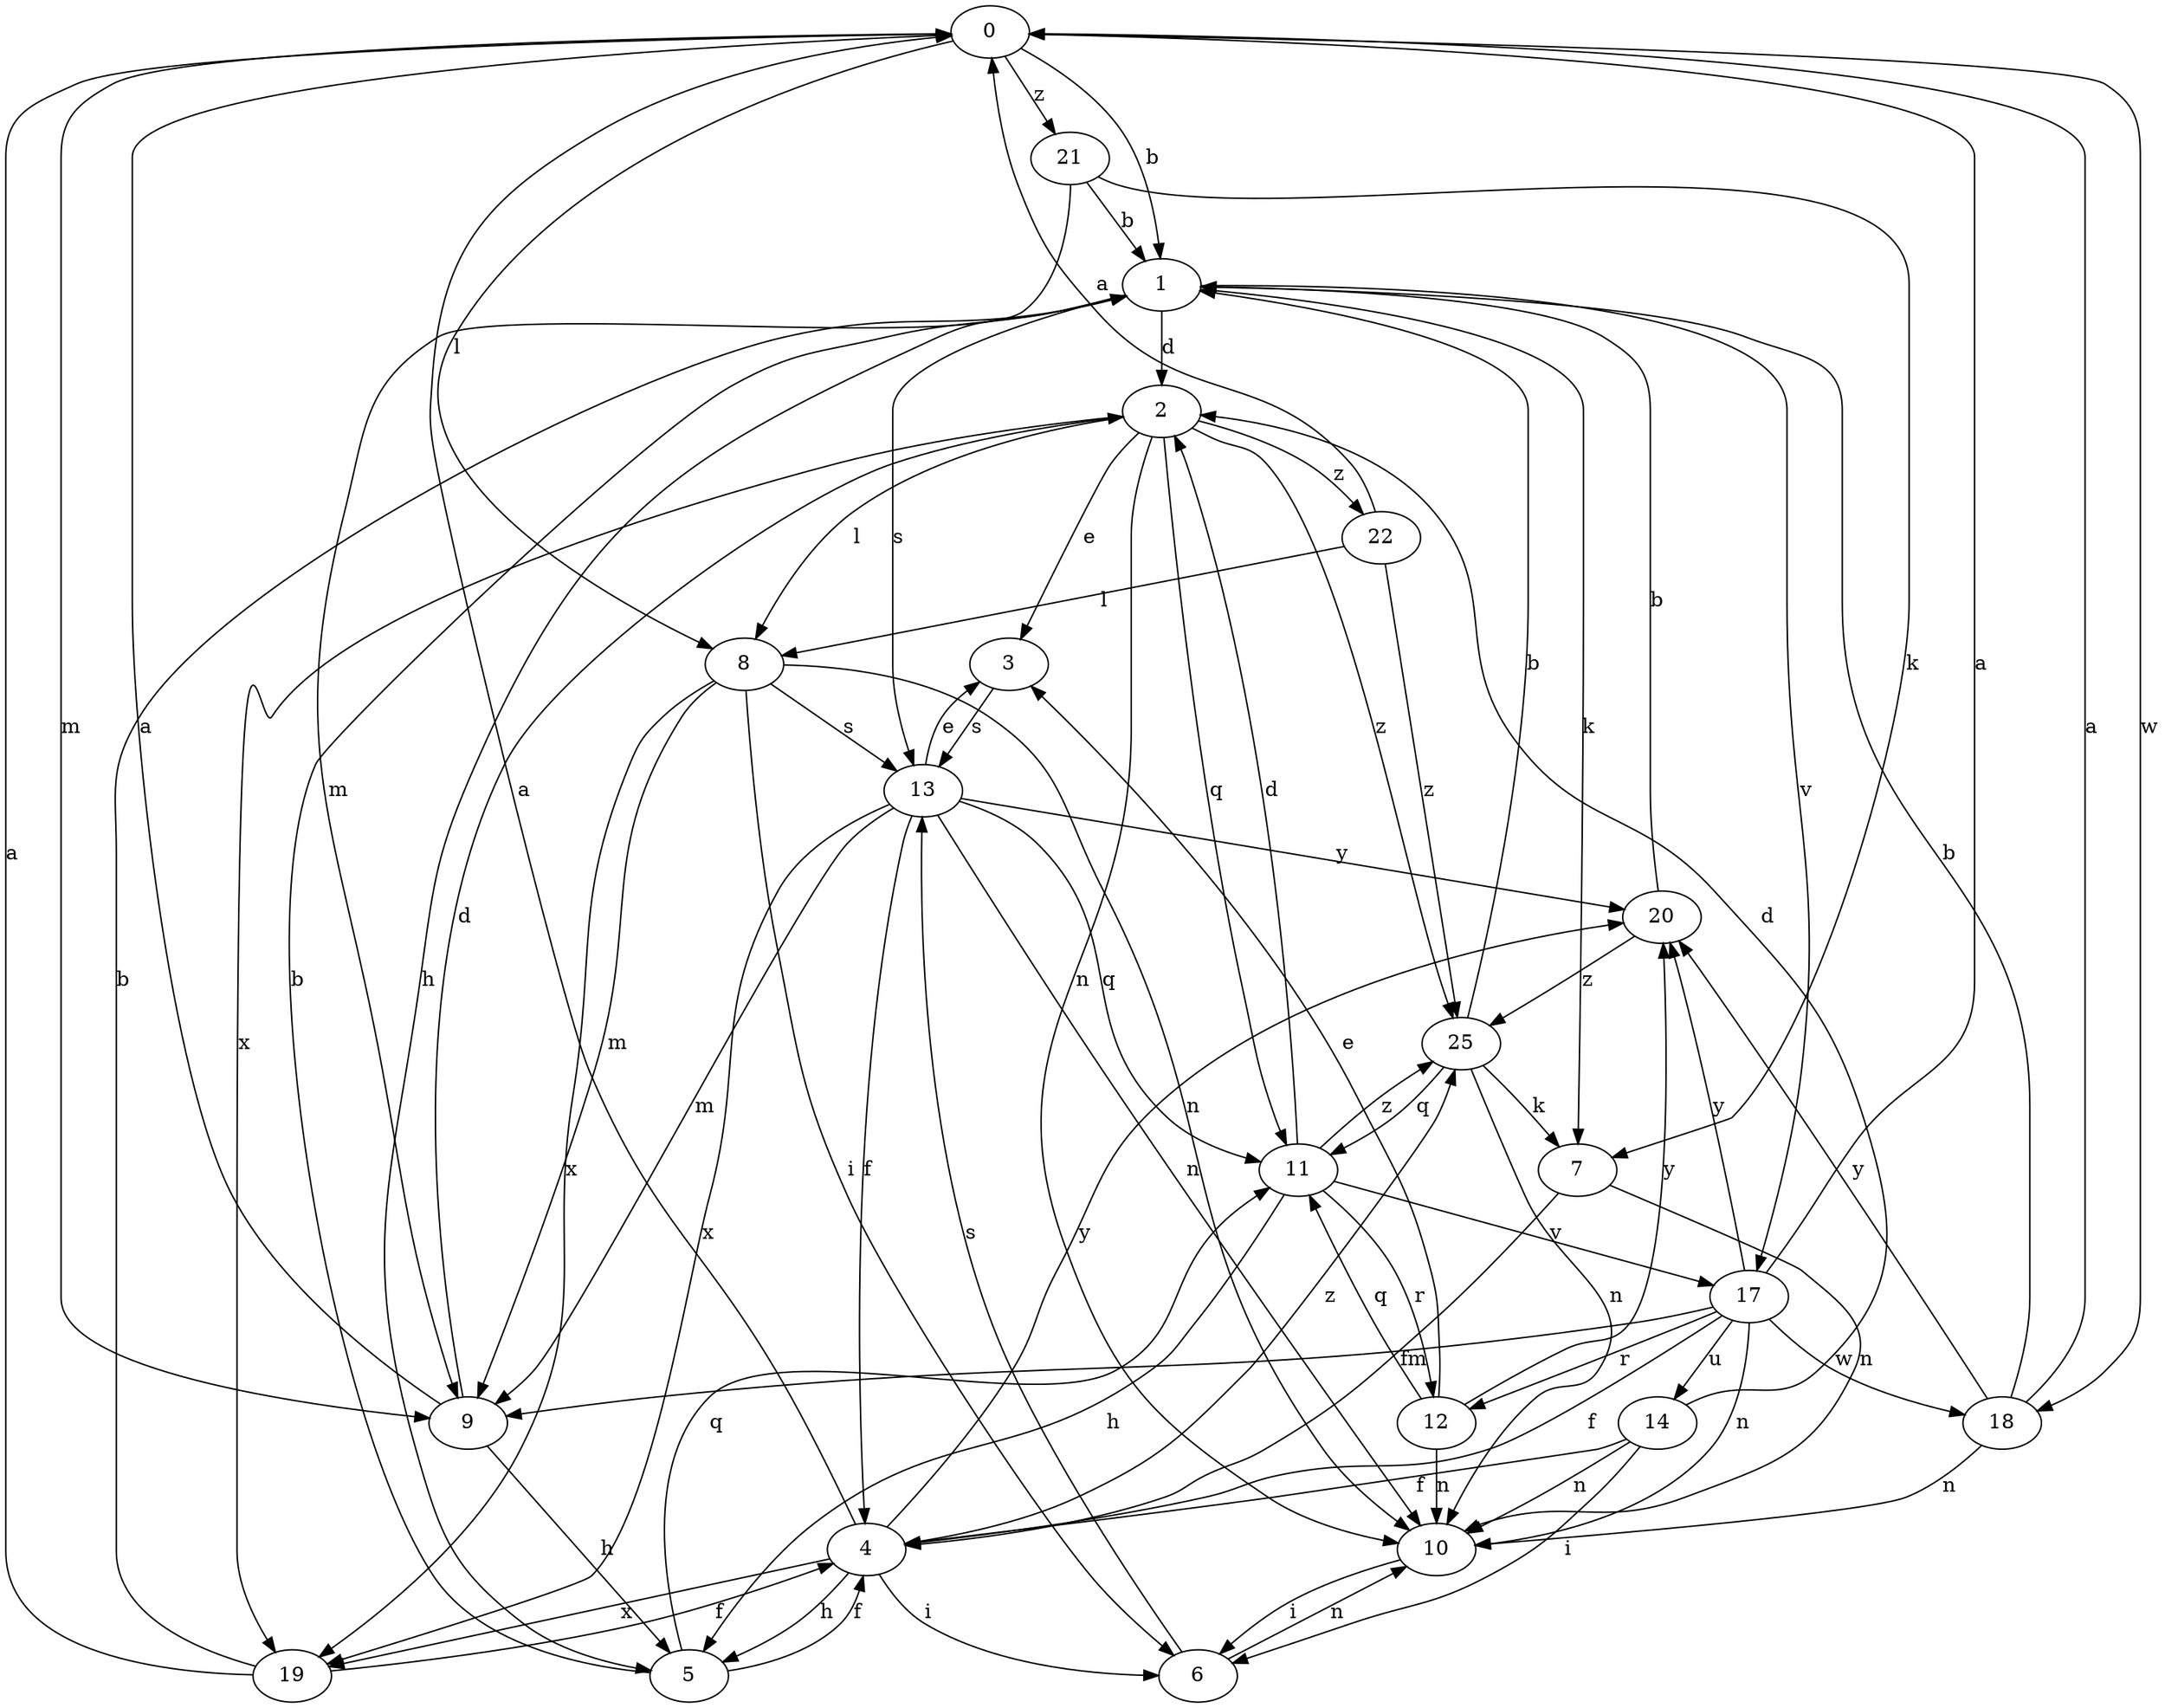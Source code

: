 strict digraph  {
0;
1;
2;
3;
4;
5;
6;
7;
8;
9;
10;
11;
12;
13;
14;
17;
18;
19;
20;
21;
22;
25;
0 -> 1  [label=b];
0 -> 8  [label=l];
0 -> 9  [label=m];
0 -> 18  [label=w];
0 -> 21  [label=z];
1 -> 2  [label=d];
1 -> 5  [label=h];
1 -> 7  [label=k];
1 -> 13  [label=s];
1 -> 17  [label=v];
2 -> 3  [label=e];
2 -> 8  [label=l];
2 -> 10  [label=n];
2 -> 11  [label=q];
2 -> 19  [label=x];
2 -> 22  [label=z];
2 -> 25  [label=z];
3 -> 13  [label=s];
4 -> 0  [label=a];
4 -> 5  [label=h];
4 -> 6  [label=i];
4 -> 19  [label=x];
4 -> 20  [label=y];
4 -> 25  [label=z];
5 -> 1  [label=b];
5 -> 4  [label=f];
5 -> 11  [label=q];
6 -> 10  [label=n];
6 -> 13  [label=s];
7 -> 4  [label=f];
7 -> 10  [label=n];
8 -> 6  [label=i];
8 -> 9  [label=m];
8 -> 10  [label=n];
8 -> 13  [label=s];
8 -> 19  [label=x];
9 -> 0  [label=a];
9 -> 2  [label=d];
9 -> 5  [label=h];
10 -> 6  [label=i];
11 -> 2  [label=d];
11 -> 5  [label=h];
11 -> 12  [label=r];
11 -> 17  [label=v];
11 -> 25  [label=z];
12 -> 3  [label=e];
12 -> 10  [label=n];
12 -> 11  [label=q];
12 -> 20  [label=y];
13 -> 3  [label=e];
13 -> 4  [label=f];
13 -> 9  [label=m];
13 -> 10  [label=n];
13 -> 11  [label=q];
13 -> 19  [label=x];
13 -> 20  [label=y];
14 -> 2  [label=d];
14 -> 4  [label=f];
14 -> 6  [label=i];
14 -> 10  [label=n];
17 -> 0  [label=a];
17 -> 4  [label=f];
17 -> 9  [label=m];
17 -> 10  [label=n];
17 -> 12  [label=r];
17 -> 14  [label=u];
17 -> 18  [label=w];
17 -> 20  [label=y];
18 -> 0  [label=a];
18 -> 1  [label=b];
18 -> 10  [label=n];
18 -> 20  [label=y];
19 -> 0  [label=a];
19 -> 1  [label=b];
19 -> 4  [label=f];
20 -> 1  [label=b];
20 -> 25  [label=z];
21 -> 1  [label=b];
21 -> 7  [label=k];
21 -> 9  [label=m];
22 -> 0  [label=a];
22 -> 8  [label=l];
22 -> 25  [label=z];
25 -> 1  [label=b];
25 -> 7  [label=k];
25 -> 10  [label=n];
25 -> 11  [label=q];
}
